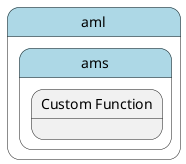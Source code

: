 @startuml
left to right direction


state "aml" as aml #lightblue {
state "ams" as amlams #lightblue {
}
}


state amlams #lightblue {
    state "Custom Function" as amsfunction {
    }
}





@enduml
